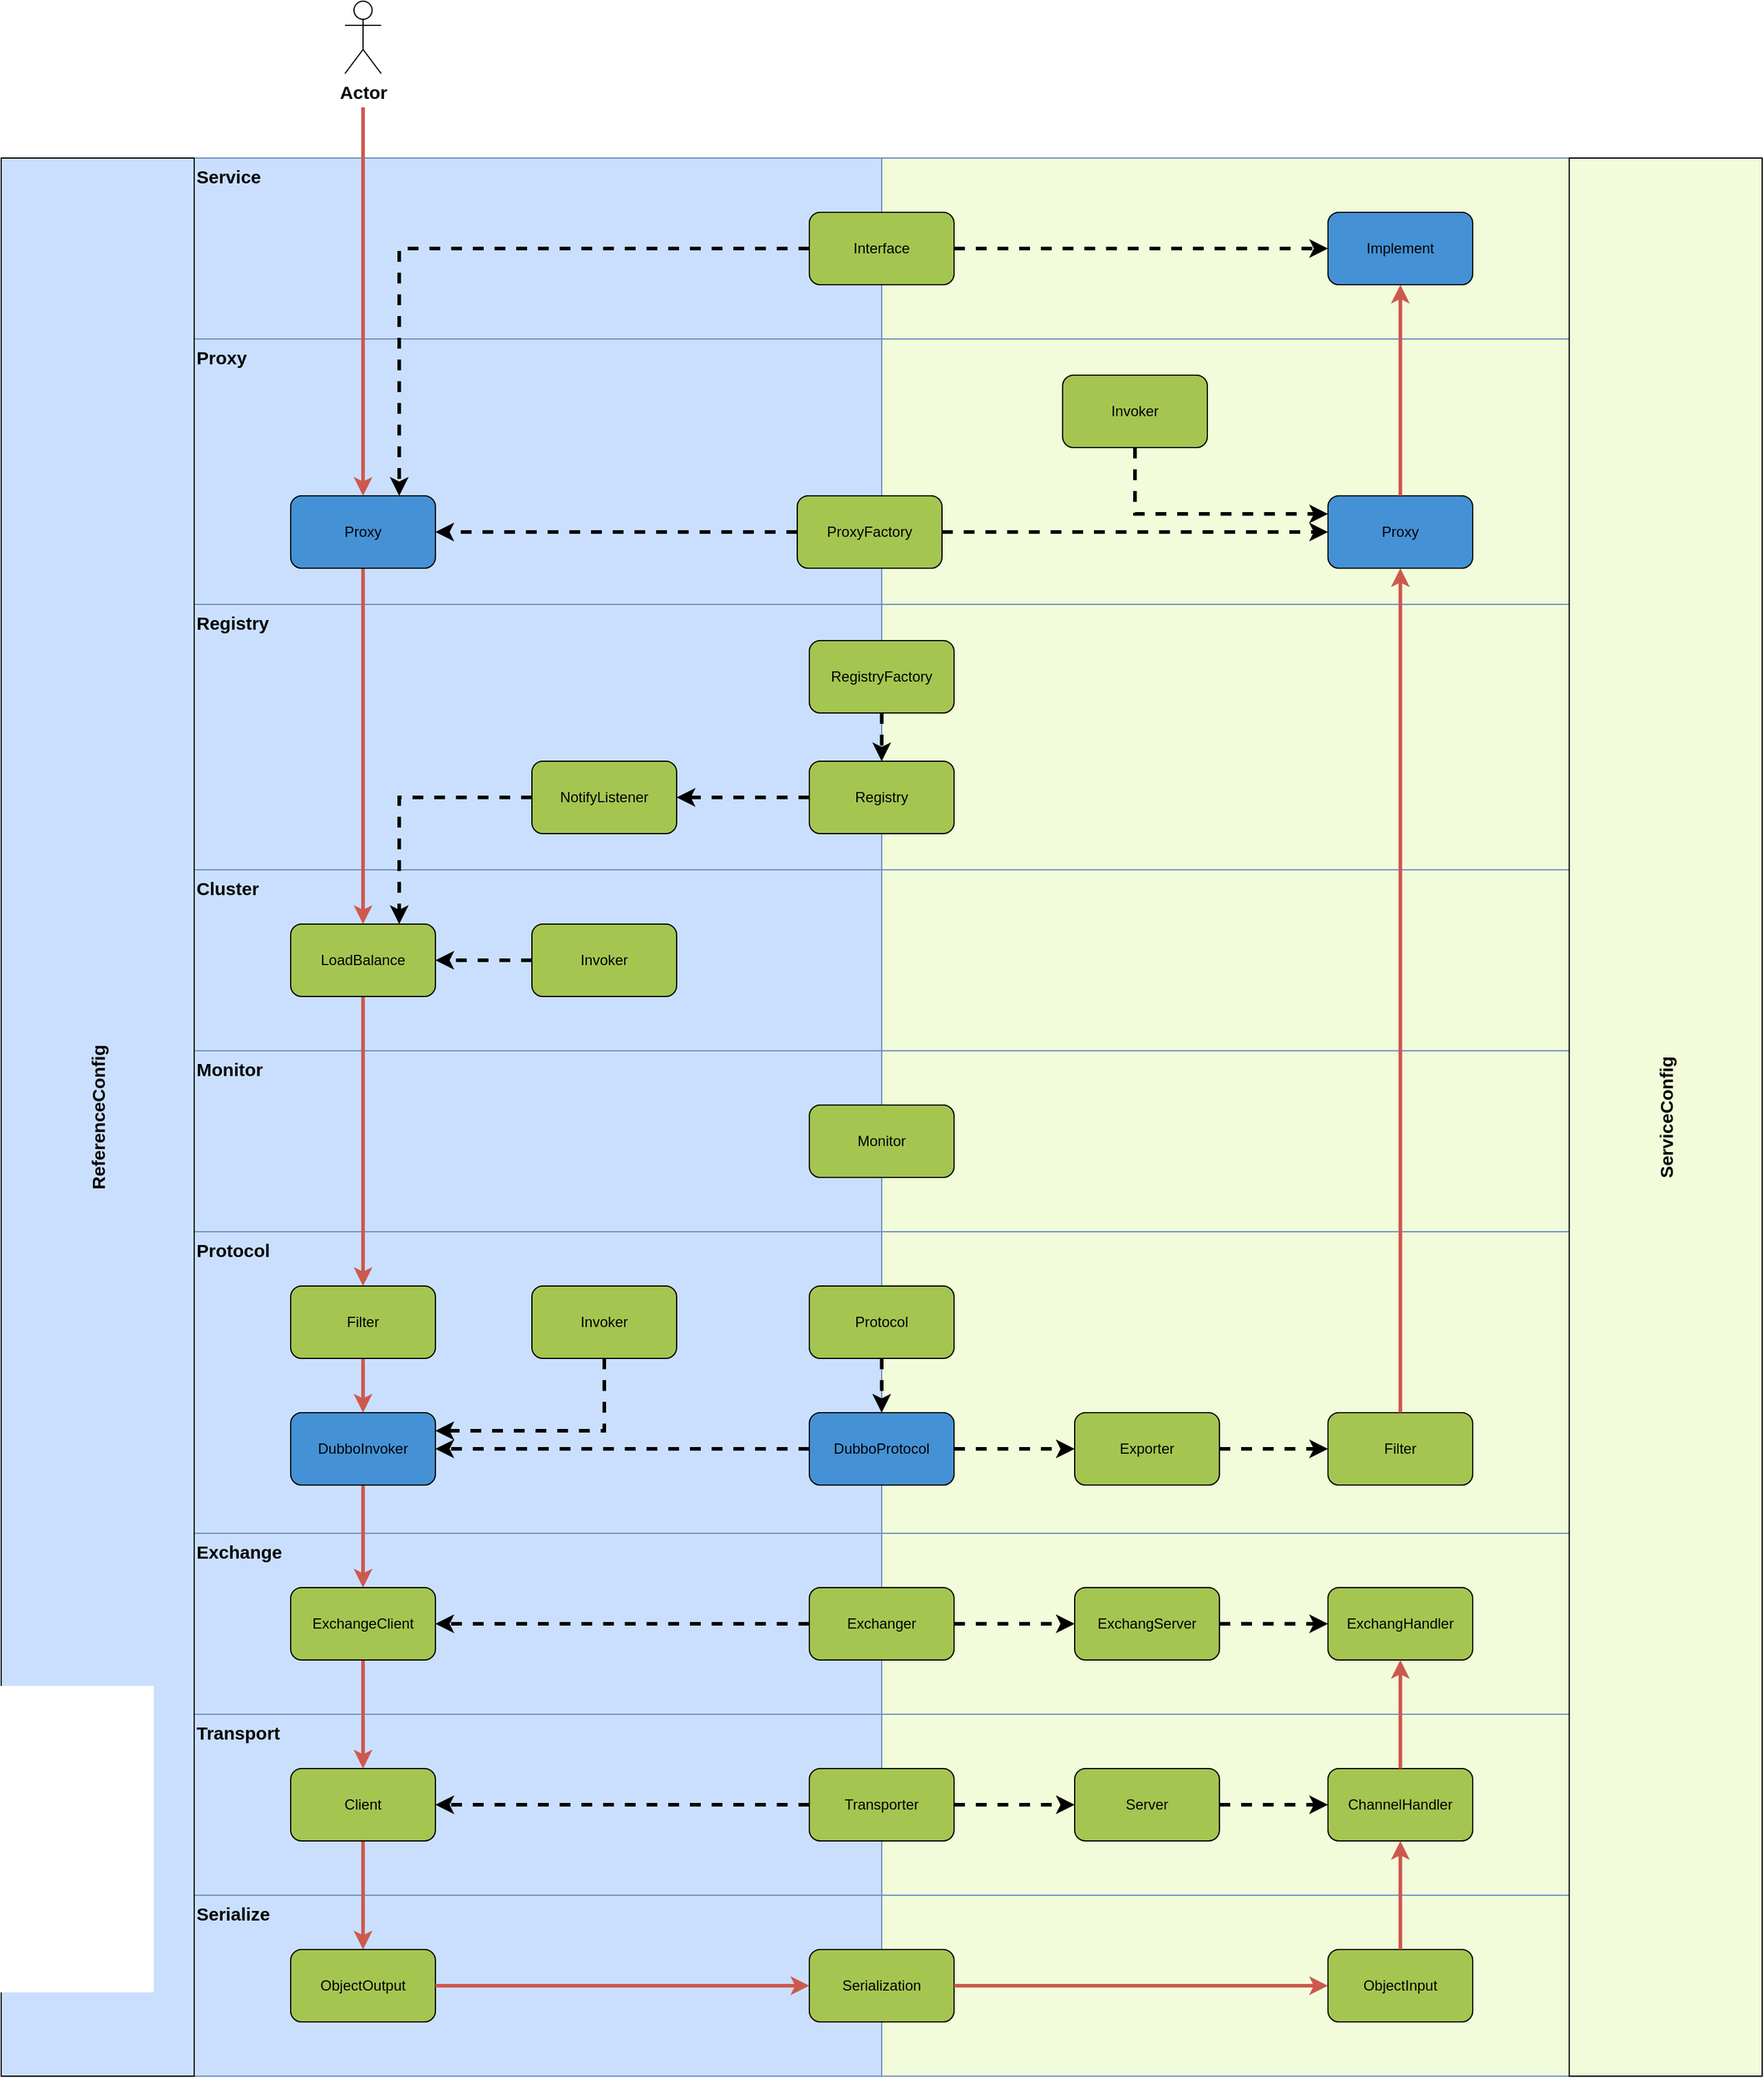 <mxfile version="22.0.3" type="device">
  <diagram name="整体设计" id="Ht92Ma1IatEzV1gATZ2Z">
    <mxGraphModel dx="3853" dy="2458" grid="1" gridSize="10" guides="1" tooltips="1" connect="1" arrows="1" fold="1" page="0" pageScale="1" pageWidth="827" pageHeight="1169" math="0" shadow="0">
      <root>
        <mxCell id="0" />
        <mxCell id="1" parent="0" />
        <mxCell id="gIRKYJ1xP_HY7FMiImQd-62" value="" style="rounded=0;whiteSpace=wrap;html=1;verticalAlign=top;align=left;fontStyle=1;fontSize=15;strokeWidth=1;fillColor=#F2FCDA;strokeColor=#6c8ebf;" parent="1" vertex="1">
          <mxGeometry x="210" y="950" width="570" height="250" as="geometry" />
        </mxCell>
        <mxCell id="gIRKYJ1xP_HY7FMiImQd-61" value="" style="rounded=0;whiteSpace=wrap;html=1;verticalAlign=top;align=left;fontStyle=1;fontSize=15;strokeWidth=1;fillColor=#F2FCDA;strokeColor=#6c8ebf;" parent="1" vertex="1">
          <mxGeometry x="210" y="430" width="570" height="220" as="geometry" />
        </mxCell>
        <mxCell id="gIRKYJ1xP_HY7FMiImQd-20" value="" style="rounded=0;whiteSpace=wrap;html=1;verticalAlign=top;align=left;fontStyle=1;fontSize=15;strokeWidth=1;fillColor=#F2FCDA;strokeColor=#6c8ebf;" parent="1" vertex="1">
          <mxGeometry x="210" y="60" width="570" height="150" as="geometry" />
        </mxCell>
        <mxCell id="gIRKYJ1xP_HY7FMiImQd-58" value="" style="rounded=0;whiteSpace=wrap;html=1;verticalAlign=top;align=left;fontStyle=1;fontSize=15;strokeWidth=1;fillColor=#F2FCDA;strokeColor=#6c8ebf;" parent="1" vertex="1">
          <mxGeometry x="210" y="800" width="570" height="150" as="geometry" />
        </mxCell>
        <mxCell id="gIRKYJ1xP_HY7FMiImQd-59" value="" style="rounded=0;whiteSpace=wrap;html=1;verticalAlign=top;align=left;fontStyle=1;fontSize=15;strokeWidth=1;fillColor=#F2FCDA;strokeColor=#6c8ebf;" parent="1" vertex="1">
          <mxGeometry x="210" y="650" width="570" height="150" as="geometry" />
        </mxCell>
        <mxCell id="gIRKYJ1xP_HY7FMiImQd-60" value="" style="rounded=0;whiteSpace=wrap;html=1;verticalAlign=top;align=left;fontStyle=1;fontSize=15;strokeWidth=1;fillColor=#F2FCDA;strokeColor=#6c8ebf;" parent="1" vertex="1">
          <mxGeometry x="210" y="210" width="570" height="220" as="geometry" />
        </mxCell>
        <mxCell id="gIRKYJ1xP_HY7FMiImQd-57" value="" style="rounded=0;whiteSpace=wrap;html=1;verticalAlign=top;align=left;fontStyle=1;fontSize=15;strokeWidth=1;fillColor=#F2FCDA;strokeColor=#6c8ebf;" parent="1" vertex="1">
          <mxGeometry x="210" y="1500" width="570" height="150" as="geometry" />
        </mxCell>
        <mxCell id="gIRKYJ1xP_HY7FMiImQd-47" value="" style="rounded=0;whiteSpace=wrap;html=1;verticalAlign=top;align=left;fontStyle=1;fontSize=15;strokeWidth=1;fillColor=#F2FCDA;strokeColor=#6c8ebf;" parent="1" vertex="1">
          <mxGeometry x="210" y="1200" width="570" height="150" as="geometry" />
        </mxCell>
        <mxCell id="gIRKYJ1xP_HY7FMiImQd-22" value="" style="rounded=0;whiteSpace=wrap;html=1;verticalAlign=top;align=left;fontStyle=1;fontSize=15;strokeWidth=1;fillColor=#F2FCDA;strokeColor=#6c8ebf;" parent="1" vertex="1">
          <mxGeometry x="210" y="1350" width="570" height="150" as="geometry" />
        </mxCell>
        <mxCell id="Lk-VcoclUvMqdNgMOQ5e-87" value="Service" style="rounded=0;whiteSpace=wrap;html=1;verticalAlign=top;align=left;fontStyle=1;fontSize=15;strokeWidth=1;fillColor=#CADFFE;strokeColor=#6c8ebf;" parent="1" vertex="1">
          <mxGeometry x="-360" y="60" width="570" height="150" as="geometry" />
        </mxCell>
        <mxCell id="Lk-VcoclUvMqdNgMOQ5e-96" value="Serialize" style="rounded=0;whiteSpace=wrap;html=1;align=left;fontStyle=1;verticalAlign=top;fontSize=15;fillColor=#CADFFE;strokeColor=#6c8ebf;" parent="1" vertex="1">
          <mxGeometry x="-360" y="1500" width="570" height="150" as="geometry" />
        </mxCell>
        <mxCell id="Lk-VcoclUvMqdNgMOQ5e-95" value="Transport" style="rounded=0;whiteSpace=wrap;html=1;align=left;fontStyle=1;verticalAlign=top;fontSize=15;fillColor=#CADFFE;strokeColor=#6c8ebf;" parent="1" vertex="1">
          <mxGeometry x="-360" y="1350" width="570" height="150" as="geometry" />
        </mxCell>
        <mxCell id="Lk-VcoclUvMqdNgMOQ5e-94" value="Exchange" style="rounded=0;whiteSpace=wrap;html=1;align=left;fontStyle=1;verticalAlign=top;fontSize=15;fillColor=#CADFFE;strokeColor=#6c8ebf;" parent="1" vertex="1">
          <mxGeometry x="-360" y="1200" width="570" height="150" as="geometry" />
        </mxCell>
        <mxCell id="Lk-VcoclUvMqdNgMOQ5e-92" value="Monitor" style="rounded=0;whiteSpace=wrap;html=1;align=left;fontStyle=1;verticalAlign=top;fontSize=15;fillColor=#CADFFE;strokeColor=#6c8ebf;" parent="1" vertex="1">
          <mxGeometry x="-360" y="800" width="570" height="150" as="geometry" />
        </mxCell>
        <mxCell id="Lk-VcoclUvMqdNgMOQ5e-93" value="Protocol" style="rounded=0;whiteSpace=wrap;html=1;align=left;fontStyle=1;verticalAlign=top;fontSize=15;perimeterSpacing=0;fillColor=#CADFFE;strokeColor=#6c8ebf;" parent="1" vertex="1">
          <mxGeometry x="-360" y="950" width="570" height="250" as="geometry" />
        </mxCell>
        <mxCell id="Lk-VcoclUvMqdNgMOQ5e-91" value="Cluster" style="rounded=0;whiteSpace=wrap;html=1;align=left;fontStyle=1;verticalAlign=top;fontSize=15;fillColor=#CADFFE;strokeColor=#6c8ebf;" parent="1" vertex="1">
          <mxGeometry x="-360" y="650" width="570" height="150" as="geometry" />
        </mxCell>
        <mxCell id="Lk-VcoclUvMqdNgMOQ5e-90" value="Registry" style="rounded=0;whiteSpace=wrap;html=1;align=left;fontStyle=1;verticalAlign=top;fontSize=15;fillColor=#CADFFE;strokeColor=#6c8ebf;" parent="1" vertex="1">
          <mxGeometry x="-360" y="430" width="570" height="220" as="geometry" />
        </mxCell>
        <mxCell id="Lk-VcoclUvMqdNgMOQ5e-89" value="Proxy" style="rounded=0;whiteSpace=wrap;html=1;align=left;fontStyle=1;verticalAlign=top;fontSize=15;fillColor=#CADFFE;strokeColor=#6c8ebf;" parent="1" vertex="1">
          <mxGeometry x="-360" y="210" width="570" height="220" as="geometry" />
        </mxCell>
        <mxCell id="Lk-VcoclUvMqdNgMOQ5e-9" style="edgeStyle=orthogonalEdgeStyle;rounded=0;orthogonalLoop=1;jettySize=auto;html=1;entryX=0.5;entryY=0;entryDx=0;entryDy=0;strokeColor=#CD594E;strokeWidth=3;" parent="1" source="Lk-VcoclUvMqdNgMOQ5e-2" target="Lk-VcoclUvMqdNgMOQ5e-3" edge="1">
          <mxGeometry relative="1" as="geometry" />
        </mxCell>
        <mxCell id="Lk-VcoclUvMqdNgMOQ5e-2" value="Proxy" style="rounded=1;whiteSpace=wrap;html=1;fillColor=#4591D5;" parent="1" vertex="1">
          <mxGeometry x="-280" y="340" width="120" height="60" as="geometry" />
        </mxCell>
        <mxCell id="Lk-VcoclUvMqdNgMOQ5e-10" style="edgeStyle=orthogonalEdgeStyle;rounded=0;orthogonalLoop=1;jettySize=auto;html=1;entryX=0.5;entryY=0;entryDx=0;entryDy=0;strokeColor=#CD594E;strokeWidth=3;" parent="1" source="Lk-VcoclUvMqdNgMOQ5e-3" target="Lk-VcoclUvMqdNgMOQ5e-4" edge="1">
          <mxGeometry relative="1" as="geometry" />
        </mxCell>
        <mxCell id="gIRKYJ1xP_HY7FMiImQd-3" style="edgeStyle=orthogonalEdgeStyle;rounded=0;orthogonalLoop=1;jettySize=auto;html=1;dashed=1;strokeWidth=3;exitX=0;exitY=0.5;exitDx=0;exitDy=0;" parent="1" source="gIRKYJ1xP_HY7FMiImQd-2" target="Lk-VcoclUvMqdNgMOQ5e-3" edge="1">
          <mxGeometry relative="1" as="geometry" />
        </mxCell>
        <mxCell id="Lk-VcoclUvMqdNgMOQ5e-3" value="LoadBalance" style="rounded=1;whiteSpace=wrap;html=1;fillColor=#A5C551;" parent="1" vertex="1">
          <mxGeometry x="-280" y="695" width="120" height="60" as="geometry" />
        </mxCell>
        <mxCell id="Lk-VcoclUvMqdNgMOQ5e-11" style="edgeStyle=orthogonalEdgeStyle;rounded=0;orthogonalLoop=1;jettySize=auto;html=1;entryX=0.5;entryY=0;entryDx=0;entryDy=0;strokeColor=#CD594E;strokeWidth=3;" parent="1" source="Lk-VcoclUvMqdNgMOQ5e-4" target="gIRKYJ1xP_HY7FMiImQd-5" edge="1">
          <mxGeometry relative="1" as="geometry" />
        </mxCell>
        <mxCell id="Lk-VcoclUvMqdNgMOQ5e-4" value="Filter" style="rounded=1;whiteSpace=wrap;html=1;fillColor=#A5C551;" parent="1" vertex="1">
          <mxGeometry x="-280" y="995" width="120" height="60" as="geometry" />
        </mxCell>
        <mxCell id="Lk-VcoclUvMqdNgMOQ5e-12" style="edgeStyle=orthogonalEdgeStyle;rounded=0;orthogonalLoop=1;jettySize=auto;html=1;entryX=0.5;entryY=0;entryDx=0;entryDy=0;strokeColor=#CD594E;exitX=0.5;exitY=1;exitDx=0;exitDy=0;strokeWidth=3;" parent="1" source="gIRKYJ1xP_HY7FMiImQd-5" target="Lk-VcoclUvMqdNgMOQ5e-6" edge="1">
          <mxGeometry relative="1" as="geometry">
            <Array as="points">
              <mxPoint x="-220" y="1170" />
              <mxPoint x="-220" y="1170" />
            </Array>
          </mxGeometry>
        </mxCell>
        <mxCell id="gIRKYJ1xP_HY7FMiImQd-6" value="" style="edgeStyle=orthogonalEdgeStyle;rounded=0;orthogonalLoop=1;jettySize=auto;html=1;dashed=1;strokeWidth=3;entryX=1;entryY=0.25;entryDx=0;entryDy=0;exitX=0.5;exitY=1;exitDx=0;exitDy=0;" parent="1" source="Lk-VcoclUvMqdNgMOQ5e-5" target="gIRKYJ1xP_HY7FMiImQd-5" edge="1">
          <mxGeometry relative="1" as="geometry" />
        </mxCell>
        <mxCell id="Lk-VcoclUvMqdNgMOQ5e-5" value="Invoker" style="rounded=1;whiteSpace=wrap;html=1;fillColor=#A5C551;" parent="1" vertex="1">
          <mxGeometry x="-80" y="995" width="120" height="60" as="geometry" />
        </mxCell>
        <mxCell id="Lk-VcoclUvMqdNgMOQ5e-13" style="edgeStyle=orthogonalEdgeStyle;rounded=0;orthogonalLoop=1;jettySize=auto;html=1;entryX=0.5;entryY=0;entryDx=0;entryDy=0;strokeColor=#CD594E;strokeWidth=3;" parent="1" source="Lk-VcoclUvMqdNgMOQ5e-6" target="Lk-VcoclUvMqdNgMOQ5e-7" edge="1">
          <mxGeometry relative="1" as="geometry" />
        </mxCell>
        <mxCell id="Lk-VcoclUvMqdNgMOQ5e-6" value="ExchangeClient" style="rounded=1;whiteSpace=wrap;html=1;fillColor=#A5C551;" parent="1" vertex="1">
          <mxGeometry x="-280" y="1245" width="120" height="60" as="geometry" />
        </mxCell>
        <mxCell id="gIRKYJ1xP_HY7FMiImQd-17" style="edgeStyle=orthogonalEdgeStyle;rounded=0;orthogonalLoop=1;jettySize=auto;html=1;entryX=0.5;entryY=0;entryDx=0;entryDy=0;strokeWidth=3;strokeColor=#CD594E;" parent="1" source="Lk-VcoclUvMqdNgMOQ5e-7" target="Lk-VcoclUvMqdNgMOQ5e-104" edge="1">
          <mxGeometry relative="1" as="geometry">
            <Array as="points">
              <mxPoint x="-220" y="1490" />
              <mxPoint x="-220" y="1490" />
            </Array>
          </mxGeometry>
        </mxCell>
        <mxCell id="Lk-VcoclUvMqdNgMOQ5e-7" value="Client" style="rounded=1;whiteSpace=wrap;html=1;fillColor=#A5C551;" parent="1" vertex="1">
          <mxGeometry x="-280" y="1395" width="120" height="60" as="geometry" />
        </mxCell>
        <mxCell id="Lk-VcoclUvMqdNgMOQ5e-88" style="edgeStyle=orthogonalEdgeStyle;rounded=0;orthogonalLoop=1;jettySize=auto;html=1;entryX=0.5;entryY=0;entryDx=0;entryDy=0;labelBorderColor=none;strokeColor=#CD594E;strokeWidth=3;exitX=0.5;exitY=1;exitDx=0;exitDy=28;exitPerimeter=0;" parent="1" source="gIRKYJ1xP_HY7FMiImQd-64" target="Lk-VcoclUvMqdNgMOQ5e-2" edge="1">
          <mxGeometry relative="1" as="geometry">
            <mxPoint x="-220" y="20" as="sourcePoint" />
          </mxGeometry>
        </mxCell>
        <mxCell id="Lk-VcoclUvMqdNgMOQ5e-86" value="Interface" style="rounded=1;whiteSpace=wrap;html=1;fillColor=#A5C551;" parent="1" vertex="1">
          <mxGeometry x="150" y="105" width="120" height="60" as="geometry" />
        </mxCell>
        <mxCell id="Lk-VcoclUvMqdNgMOQ5e-104" value="ObjectOutput" style="rounded=1;whiteSpace=wrap;html=1;fillColor=#A5C551;" parent="1" vertex="1">
          <mxGeometry x="-280" y="1545" width="120" height="60" as="geometry" />
        </mxCell>
        <mxCell id="Lk-VcoclUvMqdNgMOQ5e-106" value="ReferenceConfig" style="rounded=0;whiteSpace=wrap;html=1;verticalAlign=middle;align=center;fontStyle=1;fontSize=15;horizontal=0;fillColor=#CADFFE;" parent="1" vertex="1">
          <mxGeometry x="-520" y="60" width="160" height="1590" as="geometry" />
        </mxCell>
        <mxCell id="Lk-VcoclUvMqdNgMOQ5e-108" value="NotifyListener" style="rounded=1;whiteSpace=wrap;html=1;fillColor=#A5C551;" parent="1" vertex="1">
          <mxGeometry x="-80" y="560" width="120" height="60" as="geometry" />
        </mxCell>
        <mxCell id="Lk-VcoclUvMqdNgMOQ5e-112" style="edgeStyle=orthogonalEdgeStyle;rounded=0;orthogonalLoop=1;jettySize=auto;html=1;entryX=1;entryY=0.5;entryDx=0;entryDy=0;dashed=1;strokeWidth=3;" parent="1" source="Lk-VcoclUvMqdNgMOQ5e-110" target="Lk-VcoclUvMqdNgMOQ5e-108" edge="1">
          <mxGeometry relative="1" as="geometry" />
        </mxCell>
        <mxCell id="Lk-VcoclUvMqdNgMOQ5e-110" value="Registry" style="rounded=1;whiteSpace=wrap;html=1;fillColor=#A5C551;" parent="1" vertex="1">
          <mxGeometry x="150" y="560" width="120" height="60" as="geometry" />
        </mxCell>
        <mxCell id="Lk-VcoclUvMqdNgMOQ5e-115" value="" style="edgeStyle=orthogonalEdgeStyle;rounded=0;orthogonalLoop=1;jettySize=auto;html=1;dashed=1;strokeWidth=3;" parent="1" source="Lk-VcoclUvMqdNgMOQ5e-114" target="Lk-VcoclUvMqdNgMOQ5e-110" edge="1">
          <mxGeometry relative="1" as="geometry" />
        </mxCell>
        <mxCell id="Lk-VcoclUvMqdNgMOQ5e-114" value="RegistryFactory" style="rounded=1;whiteSpace=wrap;html=1;fillColor=#A5C551;" parent="1" vertex="1">
          <mxGeometry x="150" y="460" width="120" height="60" as="geometry" />
        </mxCell>
        <mxCell id="gIRKYJ1xP_HY7FMiImQd-1" value="ProxyFactory" style="rounded=1;whiteSpace=wrap;html=1;fillColor=#A5C551;" parent="1" vertex="1">
          <mxGeometry x="140" y="340" width="120" height="60" as="geometry" />
        </mxCell>
        <mxCell id="gIRKYJ1xP_HY7FMiImQd-2" value="Invoker" style="rounded=1;whiteSpace=wrap;html=1;fillColor=#A5C551;" parent="1" vertex="1">
          <mxGeometry x="-80" y="695" width="120" height="60" as="geometry" />
        </mxCell>
        <mxCell id="gIRKYJ1xP_HY7FMiImQd-4" value="Monitor" style="rounded=1;whiteSpace=wrap;html=1;fillColor=#A5C551;" parent="1" vertex="1">
          <mxGeometry x="150" y="845" width="120" height="60" as="geometry" />
        </mxCell>
        <mxCell id="gIRKYJ1xP_HY7FMiImQd-5" value="DubboInvoker" style="rounded=1;whiteSpace=wrap;html=1;fillColor=#4591D5;" parent="1" vertex="1">
          <mxGeometry x="-280" y="1100" width="120" height="60" as="geometry" />
        </mxCell>
        <mxCell id="gIRKYJ1xP_HY7FMiImQd-10" value="" style="edgeStyle=orthogonalEdgeStyle;rounded=0;orthogonalLoop=1;jettySize=auto;html=1;dashed=1;strokeWidth=3;" parent="1" source="gIRKYJ1xP_HY7FMiImQd-7" target="gIRKYJ1xP_HY7FMiImQd-8" edge="1">
          <mxGeometry relative="1" as="geometry" />
        </mxCell>
        <mxCell id="gIRKYJ1xP_HY7FMiImQd-7" value="Protocol" style="rounded=1;whiteSpace=wrap;html=1;fillColor=#A5C551;" parent="1" vertex="1">
          <mxGeometry x="150" y="995" width="120" height="60" as="geometry" />
        </mxCell>
        <mxCell id="gIRKYJ1xP_HY7FMiImQd-8" value="DubboProtocol" style="rounded=1;whiteSpace=wrap;html=1;fillColor=#4591D5;" parent="1" vertex="1">
          <mxGeometry x="150" y="1100" width="120" height="60" as="geometry" />
        </mxCell>
        <mxCell id="gIRKYJ1xP_HY7FMiImQd-12" style="edgeStyle=orthogonalEdgeStyle;rounded=0;orthogonalLoop=1;jettySize=auto;html=1;entryX=1;entryY=0.5;entryDx=0;entryDy=0;dashed=1;strokeWidth=3;" parent="1" source="gIRKYJ1xP_HY7FMiImQd-11" target="Lk-VcoclUvMqdNgMOQ5e-6" edge="1">
          <mxGeometry relative="1" as="geometry" />
        </mxCell>
        <mxCell id="gIRKYJ1xP_HY7FMiImQd-11" value="Exchanger" style="rounded=1;whiteSpace=wrap;html=1;fillColor=#A5C551;" parent="1" vertex="1">
          <mxGeometry x="150" y="1245" width="120" height="60" as="geometry" />
        </mxCell>
        <mxCell id="gIRKYJ1xP_HY7FMiImQd-16" style="edgeStyle=orthogonalEdgeStyle;rounded=0;orthogonalLoop=1;jettySize=auto;html=1;entryX=1;entryY=0.5;entryDx=0;entryDy=0;dashed=1;strokeWidth=3;" parent="1" source="gIRKYJ1xP_HY7FMiImQd-13" target="Lk-VcoclUvMqdNgMOQ5e-7" edge="1">
          <mxGeometry relative="1" as="geometry" />
        </mxCell>
        <mxCell id="gIRKYJ1xP_HY7FMiImQd-13" value="Transporter" style="rounded=1;whiteSpace=wrap;html=1;fillColor=#A5C551;" parent="1" vertex="1">
          <mxGeometry x="150" y="1395" width="120" height="60" as="geometry" />
        </mxCell>
        <mxCell id="gIRKYJ1xP_HY7FMiImQd-19" style="edgeStyle=orthogonalEdgeStyle;rounded=0;orthogonalLoop=1;jettySize=auto;html=1;entryX=0;entryY=0.5;entryDx=0;entryDy=0;strokeWidth=3;exitX=1;exitY=0.5;exitDx=0;exitDy=0;strokeColor=#CD594E;" parent="1" source="Lk-VcoclUvMqdNgMOQ5e-104" target="gIRKYJ1xP_HY7FMiImQd-18" edge="1">
          <mxGeometry relative="1" as="geometry">
            <Array as="points">
              <mxPoint y="1575" />
              <mxPoint y="1575" />
            </Array>
          </mxGeometry>
        </mxCell>
        <mxCell id="gIRKYJ1xP_HY7FMiImQd-18" value="Serialization" style="rounded=1;whiteSpace=wrap;html=1;fillColor=#A5C551;" parent="1" vertex="1">
          <mxGeometry x="150" y="1545" width="120" height="60" as="geometry" />
        </mxCell>
        <mxCell id="gIRKYJ1xP_HY7FMiImQd-21" value="Implement" style="rounded=1;whiteSpace=wrap;html=1;fillColor=#4591D5;" parent="1" vertex="1">
          <mxGeometry x="580" y="105" width="120" height="60" as="geometry" />
        </mxCell>
        <mxCell id="gIRKYJ1xP_HY7FMiImQd-23" value="Server" style="rounded=1;whiteSpace=wrap;html=1;fillColor=#A5C551;" parent="1" vertex="1">
          <mxGeometry x="370" y="1395" width="120" height="60" as="geometry" />
        </mxCell>
        <mxCell id="gIRKYJ1xP_HY7FMiImQd-24" value="ChannelHandler" style="rounded=1;whiteSpace=wrap;html=1;fillColor=#A5C551;" parent="1" vertex="1">
          <mxGeometry x="580" y="1395" width="120" height="60" as="geometry" />
        </mxCell>
        <mxCell id="gIRKYJ1xP_HY7FMiImQd-25" value="ObjectInput" style="rounded=1;whiteSpace=wrap;html=1;fillColor=#A5C551;" parent="1" vertex="1">
          <mxGeometry x="580" y="1545" width="120" height="60" as="geometry" />
        </mxCell>
        <mxCell id="gIRKYJ1xP_HY7FMiImQd-32" style="edgeStyle=orthogonalEdgeStyle;rounded=0;orthogonalLoop=1;jettySize=auto;html=1;entryX=0;entryY=0.5;entryDx=0;entryDy=0;strokeWidth=3;exitX=1;exitY=0.5;exitDx=0;exitDy=0;strokeColor=#CD594E;" parent="1" source="gIRKYJ1xP_HY7FMiImQd-18" target="gIRKYJ1xP_HY7FMiImQd-25" edge="1">
          <mxGeometry relative="1" as="geometry">
            <mxPoint x="140" y="1790" as="sourcePoint" />
            <mxPoint x="450" y="1790" as="targetPoint" />
            <Array as="points">
              <mxPoint x="320" y="1575" />
              <mxPoint x="320" y="1575" />
            </Array>
          </mxGeometry>
        </mxCell>
        <mxCell id="gIRKYJ1xP_HY7FMiImQd-33" style="edgeStyle=orthogonalEdgeStyle;rounded=0;orthogonalLoop=1;jettySize=auto;html=1;entryX=0.5;entryY=1;entryDx=0;entryDy=0;strokeWidth=3;exitX=0.5;exitY=0;exitDx=0;exitDy=0;strokeColor=#CD594E;" parent="1" source="gIRKYJ1xP_HY7FMiImQd-25" target="gIRKYJ1xP_HY7FMiImQd-24" edge="1">
          <mxGeometry relative="1" as="geometry">
            <mxPoint x="650" y="1520" as="sourcePoint" />
            <mxPoint x="960" y="1520" as="targetPoint" />
            <Array as="points" />
          </mxGeometry>
        </mxCell>
        <mxCell id="gIRKYJ1xP_HY7FMiImQd-34" style="edgeStyle=orthogonalEdgeStyle;rounded=0;orthogonalLoop=1;jettySize=auto;html=1;dashed=1;strokeWidth=3;exitX=1;exitY=0.5;exitDx=0;exitDy=0;entryX=0;entryY=0.5;entryDx=0;entryDy=0;" parent="1" source="gIRKYJ1xP_HY7FMiImQd-13" target="gIRKYJ1xP_HY7FMiImQd-23" edge="1">
          <mxGeometry relative="1" as="geometry">
            <mxPoint x="290" y="1424.5" as="sourcePoint" />
            <mxPoint x="340" y="1425" as="targetPoint" />
          </mxGeometry>
        </mxCell>
        <mxCell id="gIRKYJ1xP_HY7FMiImQd-35" style="edgeStyle=orthogonalEdgeStyle;rounded=0;orthogonalLoop=1;jettySize=auto;html=1;dashed=1;strokeWidth=3;exitX=1;exitY=0.5;exitDx=0;exitDy=0;entryX=0;entryY=0.5;entryDx=0;entryDy=0;" parent="1" source="gIRKYJ1xP_HY7FMiImQd-23" target="gIRKYJ1xP_HY7FMiImQd-24" edge="1">
          <mxGeometry relative="1" as="geometry">
            <mxPoint x="500" y="1424.66" as="sourcePoint" />
            <mxPoint x="560" y="1425" as="targetPoint" />
          </mxGeometry>
        </mxCell>
        <mxCell id="gIRKYJ1xP_HY7FMiImQd-36" value="ExchangServer" style="rounded=1;whiteSpace=wrap;html=1;fillColor=#A5C551;" parent="1" vertex="1">
          <mxGeometry x="370" y="1245" width="120" height="60" as="geometry" />
        </mxCell>
        <mxCell id="gIRKYJ1xP_HY7FMiImQd-37" value="ExchangHandler" style="rounded=1;whiteSpace=wrap;html=1;fillColor=#A5C551;" parent="1" vertex="1">
          <mxGeometry x="580" y="1245" width="120" height="60" as="geometry" />
        </mxCell>
        <mxCell id="gIRKYJ1xP_HY7FMiImQd-42" style="edgeStyle=orthogonalEdgeStyle;rounded=0;orthogonalLoop=1;jettySize=auto;html=1;dashed=1;strokeWidth=3;exitX=1;exitY=0.5;exitDx=0;exitDy=0;entryX=0;entryY=0.5;entryDx=0;entryDy=0;" parent="1" source="gIRKYJ1xP_HY7FMiImQd-11" target="gIRKYJ1xP_HY7FMiImQd-36" edge="1">
          <mxGeometry relative="1" as="geometry">
            <mxPoint x="300" y="1274.66" as="sourcePoint" />
            <mxPoint x="340" y="1275" as="targetPoint" />
          </mxGeometry>
        </mxCell>
        <mxCell id="gIRKYJ1xP_HY7FMiImQd-44" style="edgeStyle=orthogonalEdgeStyle;rounded=0;orthogonalLoop=1;jettySize=auto;html=1;dashed=1;strokeWidth=3;exitX=1;exitY=0.5;exitDx=0;exitDy=0;entryX=0;entryY=0.5;entryDx=0;entryDy=0;" parent="1" source="gIRKYJ1xP_HY7FMiImQd-36" target="gIRKYJ1xP_HY7FMiImQd-37" edge="1">
          <mxGeometry relative="1" as="geometry">
            <mxPoint x="510" y="1274.66" as="sourcePoint" />
            <mxPoint x="540" y="1275" as="targetPoint" />
          </mxGeometry>
        </mxCell>
        <mxCell id="gIRKYJ1xP_HY7FMiImQd-46" style="edgeStyle=orthogonalEdgeStyle;rounded=0;orthogonalLoop=1;jettySize=auto;html=1;strokeWidth=3;exitX=0.5;exitY=0;exitDx=0;exitDy=0;strokeColor=#CD594E;entryX=0.5;entryY=1;entryDx=0;entryDy=0;" parent="1" source="gIRKYJ1xP_HY7FMiImQd-24" target="gIRKYJ1xP_HY7FMiImQd-37" edge="1">
          <mxGeometry relative="1" as="geometry">
            <mxPoint x="639.66" y="1380" as="sourcePoint" />
            <mxPoint x="640" y="1330" as="targetPoint" />
            <Array as="points" />
          </mxGeometry>
        </mxCell>
        <mxCell id="gIRKYJ1xP_HY7FMiImQd-48" style="edgeStyle=orthogonalEdgeStyle;rounded=0;orthogonalLoop=1;jettySize=auto;html=1;dashed=1;strokeWidth=3;exitX=0;exitY=0.5;exitDx=0;exitDy=0;entryX=1;entryY=0.5;entryDx=0;entryDy=0;" parent="1" source="gIRKYJ1xP_HY7FMiImQd-8" target="gIRKYJ1xP_HY7FMiImQd-5" edge="1">
          <mxGeometry relative="1" as="geometry">
            <mxPoint x="330" y="1055" as="sourcePoint" />
            <mxPoint x="430" y="1055" as="targetPoint" />
          </mxGeometry>
        </mxCell>
        <mxCell id="gIRKYJ1xP_HY7FMiImQd-49" value="Filter" style="rounded=1;whiteSpace=wrap;html=1;fillColor=#A5C551;" parent="1" vertex="1">
          <mxGeometry x="580" y="1100" width="120" height="60" as="geometry" />
        </mxCell>
        <mxCell id="gIRKYJ1xP_HY7FMiImQd-50" value="Exporter" style="rounded=1;whiteSpace=wrap;html=1;fillColor=#A5C551;" parent="1" vertex="1">
          <mxGeometry x="370" y="1100" width="120" height="60" as="geometry" />
        </mxCell>
        <mxCell id="gIRKYJ1xP_HY7FMiImQd-52" style="edgeStyle=orthogonalEdgeStyle;rounded=0;orthogonalLoop=1;jettySize=auto;html=1;dashed=1;strokeWidth=3;exitX=1;exitY=0.5;exitDx=0;exitDy=0;entryX=0;entryY=0.5;entryDx=0;entryDy=0;" parent="1" source="gIRKYJ1xP_HY7FMiImQd-50" target="gIRKYJ1xP_HY7FMiImQd-49" edge="1">
          <mxGeometry relative="1" as="geometry">
            <mxPoint x="460" y="1020" as="sourcePoint" />
            <mxPoint x="560" y="1020" as="targetPoint" />
          </mxGeometry>
        </mxCell>
        <mxCell id="gIRKYJ1xP_HY7FMiImQd-53" style="edgeStyle=orthogonalEdgeStyle;rounded=0;orthogonalLoop=1;jettySize=auto;html=1;dashed=1;strokeWidth=3;exitX=1;exitY=0.5;exitDx=0;exitDy=0;entryX=0;entryY=0.5;entryDx=0;entryDy=0;" parent="1" source="gIRKYJ1xP_HY7FMiImQd-8" target="gIRKYJ1xP_HY7FMiImQd-50" edge="1">
          <mxGeometry relative="1" as="geometry">
            <mxPoint x="360" y="1024.66" as="sourcePoint" />
            <mxPoint x="350" y="1130" as="targetPoint" />
          </mxGeometry>
        </mxCell>
        <mxCell id="gIRKYJ1xP_HY7FMiImQd-54" style="edgeStyle=orthogonalEdgeStyle;rounded=0;orthogonalLoop=1;jettySize=auto;html=1;dashed=1;strokeWidth=3;exitX=0;exitY=0.5;exitDx=0;exitDy=0;entryX=1;entryY=0.5;entryDx=0;entryDy=0;" parent="1" source="gIRKYJ1xP_HY7FMiImQd-1" target="Lk-VcoclUvMqdNgMOQ5e-2" edge="1">
          <mxGeometry relative="1" as="geometry">
            <mxPoint x="150.0" as="sourcePoint" />
            <mxPoint x="250.0" as="targetPoint" />
          </mxGeometry>
        </mxCell>
        <mxCell id="gIRKYJ1xP_HY7FMiImQd-55" value="Proxy" style="rounded=1;whiteSpace=wrap;html=1;fillColor=#4591D5;" parent="1" vertex="1">
          <mxGeometry x="580" y="340" width="120" height="60" as="geometry" />
        </mxCell>
        <mxCell id="gIRKYJ1xP_HY7FMiImQd-56" style="edgeStyle=orthogonalEdgeStyle;rounded=0;orthogonalLoop=1;jettySize=auto;html=1;entryX=0.5;entryY=1;entryDx=0;entryDy=0;strokeWidth=3;exitX=0.5;exitY=0;exitDx=0;exitDy=0;strokeColor=#CD594E;" parent="1" source="gIRKYJ1xP_HY7FMiImQd-49" target="gIRKYJ1xP_HY7FMiImQd-55" edge="1">
          <mxGeometry relative="1" as="geometry">
            <mxPoint x="639.41" y="635" as="sourcePoint" />
            <mxPoint x="639.41" y="545" as="targetPoint" />
            <Array as="points" />
          </mxGeometry>
        </mxCell>
        <mxCell id="gIRKYJ1xP_HY7FMiImQd-63" style="edgeStyle=orthogonalEdgeStyle;rounded=0;orthogonalLoop=1;jettySize=auto;html=1;entryX=0.5;entryY=1;entryDx=0;entryDy=0;strokeWidth=3;exitX=0.5;exitY=0;exitDx=0;exitDy=0;strokeColor=#CD594E;" parent="1" source="gIRKYJ1xP_HY7FMiImQd-55" target="gIRKYJ1xP_HY7FMiImQd-21" edge="1">
          <mxGeometry relative="1" as="geometry">
            <mxPoint x="750" y="30" as="sourcePoint" />
            <mxPoint x="750" y="-60" as="targetPoint" />
            <Array as="points" />
          </mxGeometry>
        </mxCell>
        <mxCell id="gIRKYJ1xP_HY7FMiImQd-64" value="Actor" style="shape=umlActor;verticalLabelPosition=bottom;verticalAlign=top;html=1;outlineConnect=0;points=[[0,0.333,0,0,0],[0,1,0,0,0],[0.25,0.1,0,0,0],[0.5,0,0,0,0],[0.5,0.5,0,0,0],[0.5,1,0,0,28],[0.75,0.1,0,0,0],[1,0.333,0,0,0],[1,1,0,0,0]];fontStyle=1;fontSize=15;" parent="1" vertex="1">
          <mxGeometry x="-235" y="-70" width="30" height="60" as="geometry" />
        </mxCell>
        <mxCell id="gIRKYJ1xP_HY7FMiImQd-65" style="edgeStyle=orthogonalEdgeStyle;rounded=0;orthogonalLoop=1;jettySize=auto;html=1;dashed=1;strokeWidth=3;exitX=0;exitY=0.5;exitDx=0;exitDy=0;entryX=0.75;entryY=0;entryDx=0;entryDy=0;" parent="1" source="Lk-VcoclUvMqdNgMOQ5e-86" target="Lk-VcoclUvMqdNgMOQ5e-2" edge="1">
          <mxGeometry relative="1" as="geometry">
            <mxPoint x="80.0" y="20" as="sourcePoint" />
            <mxPoint x="180.0" y="20" as="targetPoint" />
          </mxGeometry>
        </mxCell>
        <mxCell id="gIRKYJ1xP_HY7FMiImQd-67" style="edgeStyle=orthogonalEdgeStyle;rounded=0;orthogonalLoop=1;jettySize=auto;html=1;dashed=1;strokeWidth=3;exitX=0;exitY=0.5;exitDx=0;exitDy=0;entryX=0.75;entryY=0;entryDx=0;entryDy=0;" parent="1" source="Lk-VcoclUvMqdNgMOQ5e-108" target="Lk-VcoclUvMqdNgMOQ5e-3" edge="1">
          <mxGeometry relative="1" as="geometry">
            <mxPoint x="100.0" y="90" as="sourcePoint" />
            <mxPoint x="200.0" y="90" as="targetPoint" />
          </mxGeometry>
        </mxCell>
        <mxCell id="gIRKYJ1xP_HY7FMiImQd-68" style="edgeStyle=orthogonalEdgeStyle;rounded=0;orthogonalLoop=1;jettySize=auto;html=1;dashed=1;strokeWidth=3;exitX=0.5;exitY=1;exitDx=0;exitDy=0;entryX=0;entryY=0.25;entryDx=0;entryDy=0;" parent="1" source="gIRKYJ1xP_HY7FMiImQd-69" target="gIRKYJ1xP_HY7FMiImQd-55" edge="1">
          <mxGeometry relative="1" as="geometry">
            <mxPoint x="430.0" y="30" as="sourcePoint" />
            <mxPoint x="530" y="30" as="targetPoint" />
          </mxGeometry>
        </mxCell>
        <mxCell id="gIRKYJ1xP_HY7FMiImQd-69" value="Invoker" style="rounded=1;whiteSpace=wrap;html=1;fillColor=#A5C551;" parent="1" vertex="1">
          <mxGeometry x="360" y="240" width="120" height="60" as="geometry" />
        </mxCell>
        <mxCell id="gIRKYJ1xP_HY7FMiImQd-72" style="edgeStyle=orthogonalEdgeStyle;rounded=0;orthogonalLoop=1;jettySize=auto;html=1;dashed=1;strokeWidth=3;exitX=1;exitY=0.5;exitDx=0;exitDy=0;entryX=0;entryY=0.5;entryDx=0;entryDy=0;" parent="1" source="gIRKYJ1xP_HY7FMiImQd-1" target="gIRKYJ1xP_HY7FMiImQd-55" edge="1">
          <mxGeometry relative="1" as="geometry">
            <mxPoint x="950" y="290" as="sourcePoint" />
            <mxPoint x="490" y="370" as="targetPoint" />
          </mxGeometry>
        </mxCell>
        <mxCell id="gIRKYJ1xP_HY7FMiImQd-73" style="edgeStyle=orthogonalEdgeStyle;rounded=0;orthogonalLoop=1;jettySize=auto;html=1;dashed=1;strokeWidth=3;exitX=1;exitY=0.5;exitDx=0;exitDy=0;entryX=0;entryY=0.5;entryDx=0;entryDy=0;" parent="1" source="Lk-VcoclUvMqdNgMOQ5e-86" target="gIRKYJ1xP_HY7FMiImQd-21" edge="1">
          <mxGeometry relative="1" as="geometry">
            <mxPoint x="50" y="-50" as="sourcePoint" />
            <mxPoint x="210" y="5" as="targetPoint" />
          </mxGeometry>
        </mxCell>
        <mxCell id="gIRKYJ1xP_HY7FMiImQd-74" value="ServiceConfig" style="rounded=0;whiteSpace=wrap;html=1;verticalAlign=middle;align=center;fontStyle=1;fontSize=15;horizontal=0;fillColor=#F2FCDA;" parent="1" vertex="1">
          <mxGeometry x="780" y="60" width="160" height="1590" as="geometry" />
        </mxCell>
      </root>
    </mxGraphModel>
  </diagram>
</mxfile>
